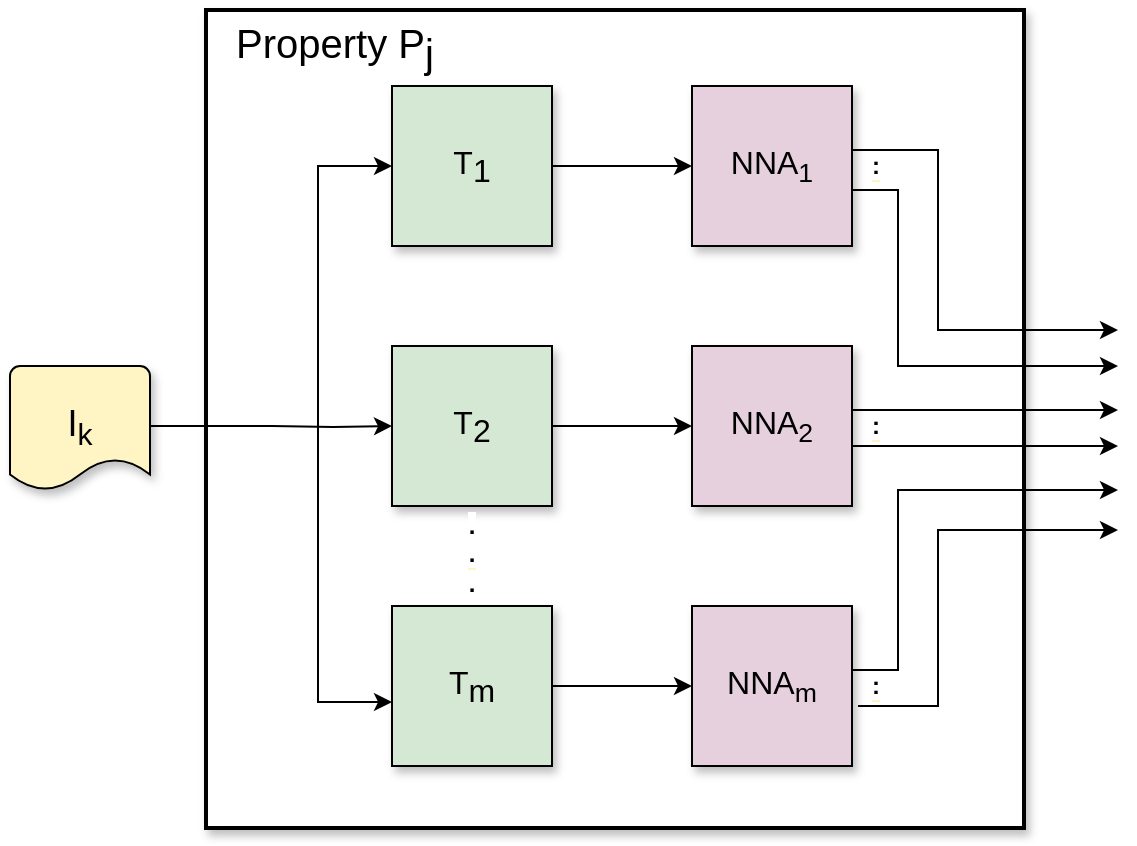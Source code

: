 <mxfile version="14.5.1" type="device"><diagram id="x3PFvbzNXdIB_Zwejcxh" name="Page-1"><mxGraphModel dx="1106" dy="892" grid="1" gridSize="10" guides="1" tooltips="1" connect="1" arrows="1" fold="1" page="1" pageScale="1" pageWidth="850" pageHeight="1100" math="0" shadow="0"><root><mxCell id="0"/><mxCell id="1" parent="0"/><mxCell id="dm6SP61xRUamf3pxN9JA-1" value="" style="whiteSpace=wrap;html=1;aspect=fixed;shadow=1;strokeWidth=2;" parent="1" vertex="1"><mxGeometry x="184" y="150" width="409" height="409" as="geometry"/></mxCell><mxCell id="dm6SP61xRUamf3pxN9JA-2" value="&lt;span style=&quot;background-color: rgb(213 , 232 , 212)&quot;&gt;T&lt;sub style=&quot;font-size: 16px&quot;&gt;1&lt;/sub&gt;&lt;/span&gt;" style="whiteSpace=wrap;html=1;aspect=fixed;fontSize=16;labelBackgroundColor=#D5E8D4;shadow=1;fillColor=#D5E8D4;" parent="1" vertex="1"><mxGeometry x="277" y="188" width="80" height="80" as="geometry"/></mxCell><mxCell id="dm6SP61xRUamf3pxN9JA-3" value="T&lt;sub style=&quot;font-size: 16px;&quot;&gt;2&lt;/sub&gt;" style="whiteSpace=wrap;html=1;aspect=fixed;fontSize=16;fillColor=#D5E8D4;shadow=1;" parent="1" vertex="1"><mxGeometry x="277" y="318" width="80" height="80" as="geometry"/></mxCell><mxCell id="dm6SP61xRUamf3pxN9JA-4" value="T&lt;sub style=&quot;font-size: 16px;&quot;&gt;m&lt;/sub&gt;" style="whiteSpace=wrap;html=1;aspect=fixed;fontSize=16;fillColor=#D5E8D4;shadow=1;" parent="1" vertex="1"><mxGeometry x="277" y="448" width="80" height="80" as="geometry"/></mxCell><mxCell id="dm6SP61xRUamf3pxN9JA-6" value="&lt;font style=&quot;font-size: 20px&quot;&gt;Property P&lt;sub&gt;&lt;font style=&quot;font-size: 20px&quot;&gt;j&lt;/font&gt;&lt;/sub&gt;&lt;/font&gt;" style="text;html=1;strokeColor=none;fillColor=none;align=center;verticalAlign=middle;whiteSpace=wrap;rounded=0;" parent="1" vertex="1"><mxGeometry x="192" y="159" width="113" height="20" as="geometry"/></mxCell><mxCell id="dm6SP61xRUamf3pxN9JA-7" value="" style="endArrow=classic;html=1;fontSize=16;entryX=0;entryY=0.5;entryDx=0;entryDy=0;rounded=0;edgeStyle=orthogonalEdgeStyle;" parent="1" target="dm6SP61xRUamf3pxN9JA-2" edge="1"><mxGeometry width="50" height="50" relative="1" as="geometry"><mxPoint x="240" y="361" as="sourcePoint"/><mxPoint x="157" y="288" as="targetPoint"/><Array as="points"><mxPoint x="240" y="361"/><mxPoint x="240" y="228"/></Array></mxGeometry></mxCell><mxCell id="dm6SP61xRUamf3pxN9JA-8" value="" style="endArrow=classic;html=1;fontSize=16;entryX=0;entryY=0.5;entryDx=0;entryDy=0;rounded=0;edgeStyle=orthogonalEdgeStyle;" parent="1" target="dm6SP61xRUamf3pxN9JA-3" edge="1"><mxGeometry width="50" height="50" relative="1" as="geometry"><mxPoint x="217" y="358" as="sourcePoint"/><mxPoint x="177" y="488" as="targetPoint"/></mxGeometry></mxCell><mxCell id="dm6SP61xRUamf3pxN9JA-9" value="" style="endArrow=classic;html=1;fontSize=16;entryX=0;entryY=0.6;entryDx=0;entryDy=0;entryPerimeter=0;rounded=0;edgeStyle=orthogonalEdgeStyle;" parent="1" target="dm6SP61xRUamf3pxN9JA-4" edge="1"><mxGeometry width="50" height="50" relative="1" as="geometry"><mxPoint x="240" y="361" as="sourcePoint"/><mxPoint x="187" y="428" as="targetPoint"/><Array as="points"><mxPoint x="240" y="361"/><mxPoint x="240" y="496"/></Array></mxGeometry></mxCell><mxCell id="dm6SP61xRUamf3pxN9JA-10" value="" style="endArrow=none;html=1;fontSize=16;" parent="1" edge="1"><mxGeometry width="50" height="50" relative="1" as="geometry"><mxPoint x="97" y="358" as="sourcePoint"/><mxPoint x="217" y="358" as="targetPoint"/></mxGeometry></mxCell><mxCell id="dm6SP61xRUamf3pxN9JA-11" value="NNA&lt;sub&gt;1&lt;/sub&gt;" style="whiteSpace=wrap;html=1;aspect=fixed;fontSize=16;shadow=1;fillColor=#E6D0DE;" parent="1" vertex="1"><mxGeometry x="427" y="188" width="80" height="80" as="geometry"/></mxCell><mxCell id="dm6SP61xRUamf3pxN9JA-12" value="NNA&lt;sub&gt;2&lt;/sub&gt;" style="whiteSpace=wrap;html=1;aspect=fixed;fontSize=16;shadow=1;fillColor=#E6D0DE;" parent="1" vertex="1"><mxGeometry x="427" y="318" width="80" height="80" as="geometry"/></mxCell><mxCell id="dm6SP61xRUamf3pxN9JA-13" value="NNA&lt;sub&gt;m&lt;/sub&gt;" style="whiteSpace=wrap;html=1;aspect=fixed;fontSize=16;shadow=1;fillColor=#E6D0DE;" parent="1" vertex="1"><mxGeometry x="427" y="448" width="80" height="80" as="geometry"/></mxCell><mxCell id="dm6SP61xRUamf3pxN9JA-14" value="" style="endArrow=classic;html=1;fontSize=16;entryX=0;entryY=0.5;entryDx=0;entryDy=0;exitX=1;exitY=0.5;exitDx=0;exitDy=0;" parent="1" source="dm6SP61xRUamf3pxN9JA-2" target="dm6SP61xRUamf3pxN9JA-11" edge="1"><mxGeometry width="50" height="50" relative="1" as="geometry"><mxPoint x="227" y="708" as="sourcePoint"/><mxPoint x="277" y="658" as="targetPoint"/></mxGeometry></mxCell><mxCell id="dm6SP61xRUamf3pxN9JA-15" value="" style="endArrow=classic;html=1;fontSize=16;entryX=0;entryY=0.5;entryDx=0;entryDy=0;exitX=1;exitY=0.5;exitDx=0;exitDy=0;" parent="1" source="dm6SP61xRUamf3pxN9JA-3" target="dm6SP61xRUamf3pxN9JA-12" edge="1"><mxGeometry width="50" height="50" relative="1" as="geometry"><mxPoint x="337" y="698" as="sourcePoint"/><mxPoint x="387" y="648" as="targetPoint"/></mxGeometry></mxCell><mxCell id="dm6SP61xRUamf3pxN9JA-16" value="" style="endArrow=classic;html=1;fontSize=16;entryX=0;entryY=0.5;entryDx=0;entryDy=0;" parent="1" source="dm6SP61xRUamf3pxN9JA-4" target="dm6SP61xRUamf3pxN9JA-13" edge="1"><mxGeometry width="50" height="50" relative="1" as="geometry"><mxPoint x="237" y="738" as="sourcePoint"/><mxPoint x="287" y="688" as="targetPoint"/></mxGeometry></mxCell><mxCell id="dm6SP61xRUamf3pxN9JA-18" value="" style="endArrow=classic;html=1;fontSize=16;edgeStyle=orthogonalEdgeStyle;rounded=0;" parent="1" edge="1"><mxGeometry width="50" height="50" relative="1" as="geometry"><mxPoint x="507" y="480" as="sourcePoint"/><mxPoint x="640" y="390" as="targetPoint"/><Array as="points"><mxPoint x="507" y="480"/><mxPoint x="530" y="480"/><mxPoint x="530" y="390"/></Array></mxGeometry></mxCell><mxCell id="dm6SP61xRUamf3pxN9JA-19" value="" style="endArrow=classic;html=1;fontSize=16;exitX=1;exitY=0.5;exitDx=0;exitDy=0;" parent="1" edge="1"><mxGeometry width="50" height="50" relative="1" as="geometry"><mxPoint x="507" y="350" as="sourcePoint"/><mxPoint x="640" y="350" as="targetPoint"/><Array as="points"><mxPoint x="550" y="350"/><mxPoint x="570" y="350"/></Array></mxGeometry></mxCell><mxCell id="dm6SP61xRUamf3pxN9JA-20" value="" style="endArrow=classic;html=1;fontSize=16;rounded=0;edgeStyle=orthogonalEdgeStyle;" parent="1" edge="1"><mxGeometry width="50" height="50" relative="1" as="geometry"><mxPoint x="507" y="240" as="sourcePoint"/><mxPoint x="640" y="328" as="targetPoint"/><Array as="points"><mxPoint x="507" y="240"/><mxPoint x="530" y="240"/><mxPoint x="530" y="328"/></Array></mxGeometry></mxCell><mxCell id="37BEX4gLfWELd8fweADi-1" value="&lt;span style=&quot;font-size: 18px&quot;&gt;I&lt;sub&gt;k&lt;/sub&gt;&lt;/span&gt;" style="strokeWidth=1;html=1;shape=mxgraph.flowchart.document2;whiteSpace=wrap;size=0.25;rounded=0;shadow=1;labelBackgroundColor=#FFF4C3;sketch=0;fontSize=10;fontColor=#000000;fillColor=#FFF4C3;" parent="1" vertex="1"><mxGeometry x="86" y="328" width="70" height="62" as="geometry"/></mxCell><mxCell id="AKV42-6CUlut8lz-Y46u-1" value="" style="endArrow=classic;html=1;fontSize=16;edgeStyle=orthogonalEdgeStyle;rounded=0;" parent="1" edge="1"><mxGeometry width="50" height="50" relative="1" as="geometry"><mxPoint x="510" y="498" as="sourcePoint"/><mxPoint x="640" y="410" as="targetPoint"/><Array as="points"><mxPoint x="550" y="498"/><mxPoint x="550" y="410"/><mxPoint x="640" y="410"/></Array></mxGeometry></mxCell><mxCell id="AKV42-6CUlut8lz-Y46u-2" value="" style="endArrow=classic;html=1;fontSize=16;rounded=0;edgeStyle=orthogonalEdgeStyle;" parent="1" edge="1"><mxGeometry width="50" height="50" relative="1" as="geometry"><mxPoint x="507" y="220" as="sourcePoint"/><mxPoint x="640" y="310" as="targetPoint"/><Array as="points"><mxPoint x="507" y="220"/><mxPoint x="550" y="220"/><mxPoint x="550" y="310"/></Array></mxGeometry></mxCell><mxCell id="AKV42-6CUlut8lz-Y46u-3" value="" style="endArrow=classic;html=1;fontSize=16;exitX=1;exitY=0.5;exitDx=0;exitDy=0;" parent="1" edge="1"><mxGeometry width="50" height="50" relative="1" as="geometry"><mxPoint x="507" y="368" as="sourcePoint"/><mxPoint x="640" y="368" as="targetPoint"/></mxGeometry></mxCell><mxCell id="AKV42-6CUlut8lz-Y46u-4" value="&lt;font style=&quot;font-size: 12px&quot;&gt;&lt;span style=&quot;background-color: rgb(255 , 255 , 255)&quot;&gt;&lt;b&gt;.&lt;br&gt;.&lt;br&gt;.&lt;/b&gt;&lt;/span&gt;&lt;br&gt;&lt;/font&gt;" style="text;html=1;strokeColor=none;fillColor=none;align=center;verticalAlign=middle;whiteSpace=wrap;rounded=0;labelBackgroundColor=#FFF4C3;" parent="1" vertex="1"><mxGeometry x="297" y="412" width="40" height="20" as="geometry"/></mxCell><mxCell id="CRojMrEwZ0PXQH2ztTZv-1" value="&lt;span style=&quot;background-color: rgb(255 , 255 , 255)&quot;&gt;:&lt;/span&gt;" style="text;html=1;strokeColor=none;fillColor=none;align=center;verticalAlign=middle;whiteSpace=wrap;rounded=0;labelBackgroundColor=#FFF4C3;fontStyle=1" vertex="1" parent="1"><mxGeometry x="499" y="218" width="40" height="20" as="geometry"/></mxCell><mxCell id="CRojMrEwZ0PXQH2ztTZv-3" value="&lt;span style=&quot;background-color: rgb(255 , 255 , 255)&quot;&gt;:&lt;/span&gt;" style="text;html=1;strokeColor=none;fillColor=none;align=center;verticalAlign=middle;whiteSpace=wrap;rounded=0;labelBackgroundColor=#FFF4C3;fontStyle=1" vertex="1" parent="1"><mxGeometry x="499" y="348" width="40" height="20" as="geometry"/></mxCell><mxCell id="CRojMrEwZ0PXQH2ztTZv-4" value="&lt;span style=&quot;background-color: rgb(255 , 255 , 255)&quot;&gt;:&lt;/span&gt;" style="text;html=1;strokeColor=none;fillColor=none;align=center;verticalAlign=middle;whiteSpace=wrap;rounded=0;labelBackgroundColor=#FFF4C3;fontStyle=1" vertex="1" parent="1"><mxGeometry x="499" y="478" width="40" height="20" as="geometry"/></mxCell></root></mxGraphModel></diagram></mxfile>